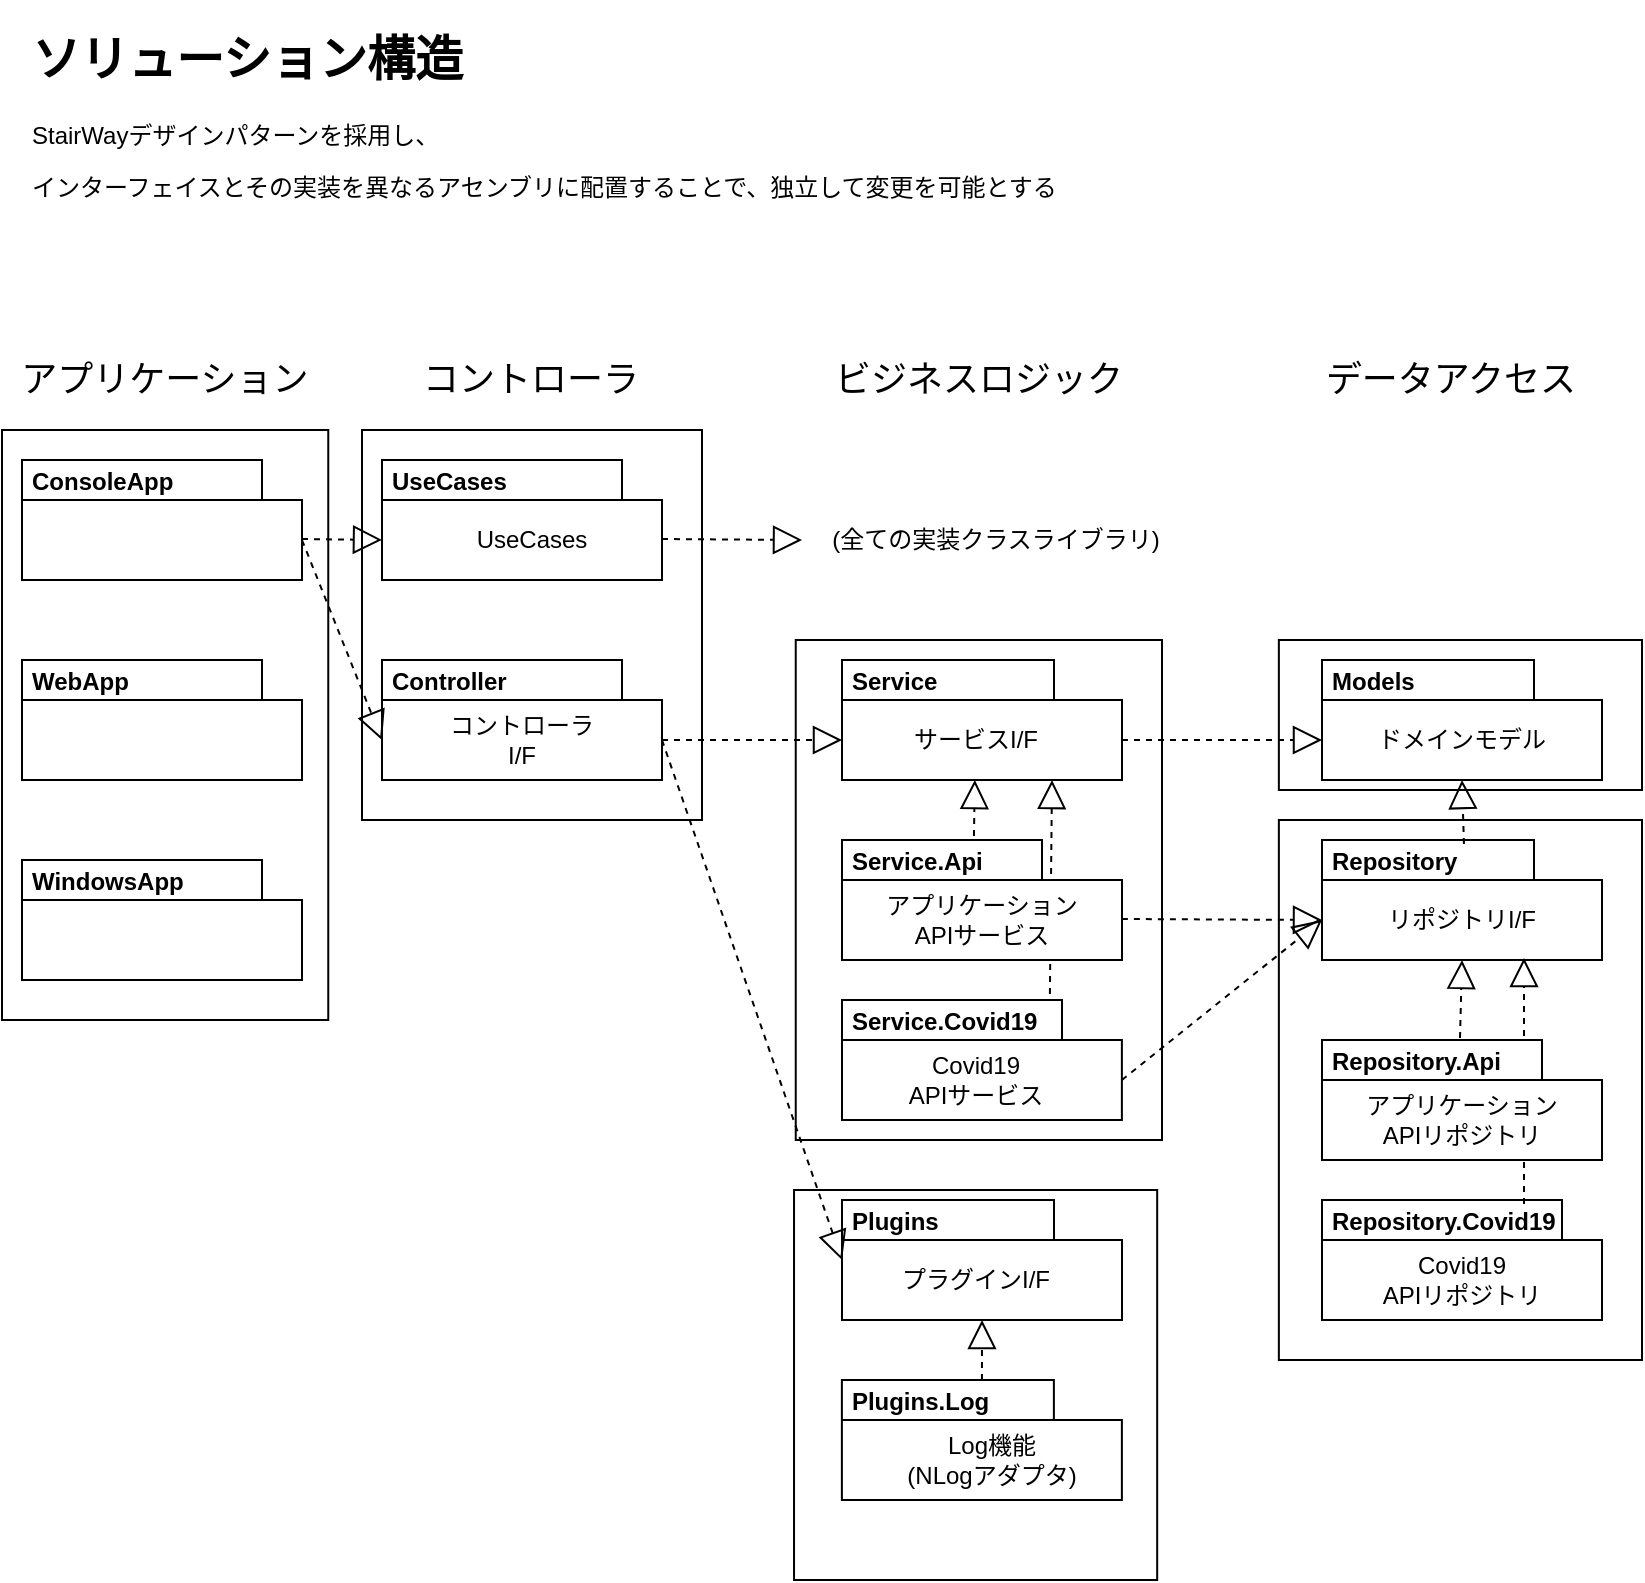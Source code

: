 <mxfile version="20.3.0" type="device" pages="5"><diagram id="CVfWBbihMc4qUGPDFLDg" name="Solution"><mxGraphModel dx="1422" dy="865" grid="1" gridSize="10" guides="1" tooltips="1" connect="1" arrows="1" fold="1" page="1" pageScale="1" pageWidth="827" pageHeight="1169" math="0" shadow="0"><root><mxCell id="4a_JY1OpyCybUqOFj23t-0"/><mxCell id="4a_JY1OpyCybUqOFj23t-1" parent="4a_JY1OpyCybUqOFj23t-0"/><mxCell id="VbVltlejrLRHrprFj22p-38" value="" style="rounded=0;whiteSpace=wrap;html=1;" parent="4a_JY1OpyCybUqOFj23t-1" vertex="1"><mxGeometry y="225" width="163.13" height="295" as="geometry"/></mxCell><mxCell id="VbVltlejrLRHrprFj22p-37" value="" style="rounded=0;whiteSpace=wrap;html=1;" parent="4a_JY1OpyCybUqOFj23t-1" vertex="1"><mxGeometry x="180" y="225" width="170" height="195" as="geometry"/></mxCell><mxCell id="VbVltlejrLRHrprFj22p-36" value="" style="rounded=0;whiteSpace=wrap;html=1;" parent="4a_JY1OpyCybUqOFj23t-1" vertex="1"><mxGeometry x="638.43" y="330" width="181.57" height="75" as="geometry"/></mxCell><mxCell id="VbVltlejrLRHrprFj22p-35" value="" style="rounded=0;whiteSpace=wrap;html=1;" parent="4a_JY1OpyCybUqOFj23t-1" vertex="1"><mxGeometry x="396.02" y="605" width="181.57" height="195" as="geometry"/></mxCell><mxCell id="VbVltlejrLRHrprFj22p-34" value="" style="rounded=0;whiteSpace=wrap;html=1;" parent="4a_JY1OpyCybUqOFj23t-1" vertex="1"><mxGeometry x="638.43" y="420" width="181.57" height="270" as="geometry"/></mxCell><mxCell id="VbVltlejrLRHrprFj22p-33" value="" style="rounded=0;whiteSpace=wrap;html=1;" parent="4a_JY1OpyCybUqOFj23t-1" vertex="1"><mxGeometry x="396.87" y="330" width="183.13" height="250" as="geometry"/></mxCell><mxCell id="w99aPFqhCIBnIL8ZS8Le-0" value="" style="shape=folder;fontStyle=1;spacingTop=10;tabWidth=106;tabHeight=20;tabPosition=left;html=1;" parent="4a_JY1OpyCybUqOFj23t-1" vertex="1"><mxGeometry x="420" y="340" width="140" height="60" as="geometry"/></mxCell><mxCell id="w99aPFqhCIBnIL8ZS8Le-1" value="Service" style="text;align=left;fontStyle=1;verticalAlign=middle;spacingLeft=3;spacingRight=3;strokeColor=none;rotatable=0;points=[[0,0.5],[1,0.5]];portConstraint=eastwest;" parent="4a_JY1OpyCybUqOFj23t-1" vertex="1"><mxGeometry x="420" y="340" width="96.87" height="20" as="geometry"/></mxCell><mxCell id="w99aPFqhCIBnIL8ZS8Le-2" value="" style="shape=folder;fontStyle=1;spacingTop=10;tabWidth=120;tabHeight=20;tabPosition=left;html=1;" parent="4a_JY1OpyCybUqOFj23t-1" vertex="1"><mxGeometry x="190" y="340" width="140" height="60" as="geometry"/></mxCell><mxCell id="w99aPFqhCIBnIL8ZS8Le-3" value="Controller" style="text;align=left;fontStyle=1;verticalAlign=middle;spacingLeft=3;spacingRight=3;strokeColor=none;rotatable=0;points=[[0,0.5],[1,0.5]];portConstraint=eastwest;" parent="4a_JY1OpyCybUqOFj23t-1" vertex="1"><mxGeometry x="190" y="340" width="96.87" height="20" as="geometry"/></mxCell><mxCell id="XS3hZqE4jG2j6KmFFTCg-0" value="" style="shape=folder;fontStyle=1;spacingTop=10;tabWidth=106;tabHeight=20;tabPosition=left;html=1;" parent="4a_JY1OpyCybUqOFj23t-1" vertex="1"><mxGeometry x="660" y="430" width="140" height="60" as="geometry"/></mxCell><mxCell id="XS3hZqE4jG2j6KmFFTCg-1" value="Repository" style="text;align=left;fontStyle=1;verticalAlign=middle;spacingLeft=3;spacingRight=3;strokeColor=none;rotatable=0;points=[[0,0.5],[1,0.5]];portConstraint=eastwest;" parent="4a_JY1OpyCybUqOFj23t-1" vertex="1"><mxGeometry x="660" y="430" width="96.87" height="20" as="geometry"/></mxCell><mxCell id="r8T7A6G1z8AMvpsxJ_Ap-6" value="" style="endArrow=block;dashed=1;endFill=0;endSize=12;html=1;exitX=0;exitY=0;exitDx=140;exitDy=40;exitPerimeter=0;entryX=0;entryY=0;entryDx=0;entryDy=40;entryPerimeter=0;" parent="4a_JY1OpyCybUqOFj23t-1" source="w99aPFqhCIBnIL8ZS8Le-2" target="w99aPFqhCIBnIL8ZS8Le-0" edge="1"><mxGeometry width="160" relative="1" as="geometry"><mxPoint x="500" y="580" as="sourcePoint"/><mxPoint x="660" y="580" as="targetPoint"/></mxGeometry></mxCell><mxCell id="rv-qK8tmBDqp-lNyvOkd-0" value="" style="shape=folder;fontStyle=1;spacingTop=10;tabWidth=120;tabHeight=20;tabPosition=left;html=1;" parent="4a_JY1OpyCybUqOFj23t-1" vertex="1"><mxGeometry x="190" y="240" width="140" height="60" as="geometry"/></mxCell><mxCell id="rv-qK8tmBDqp-lNyvOkd-1" value="UseCases" style="text;align=left;fontStyle=1;verticalAlign=middle;spacingLeft=3;spacingRight=3;strokeColor=none;rotatable=0;points=[[0,0.5],[1,0.5]];portConstraint=eastwest;" parent="4a_JY1OpyCybUqOFj23t-1" vertex="1"><mxGeometry x="190" y="240" width="96.87" height="20" as="geometry"/></mxCell><mxCell id="rv-qK8tmBDqp-lNyvOkd-6" value="" style="endArrow=block;dashed=1;endFill=0;endSize=12;html=1;entryX=0.5;entryY=1;entryDx=0;entryDy=0;exitX=0.733;exitY=-0.1;exitDx=0;exitDy=0;exitPerimeter=0;" parent="4a_JY1OpyCybUqOFj23t-1" source="w99aPFqhCIBnIL8ZS8Le-5" edge="1"><mxGeometry width="160" relative="1" as="geometry"><mxPoint x="486.372" y="460" as="sourcePoint"/><mxPoint x="486.42" y="400" as="targetPoint"/></mxGeometry></mxCell><mxCell id="rv-qK8tmBDqp-lNyvOkd-10" value="" style="endArrow=block;dashed=1;endFill=0;endSize=12;html=1;exitX=0.46;exitY=-0.05;exitDx=0;exitDy=0;exitPerimeter=0;entryX=0.5;entryY=1;entryDx=0;entryDy=0;entryPerimeter=0;" parent="4a_JY1OpyCybUqOFj23t-1" source="XS3hZqE4jG2j6KmFFTCg-3" target="XS3hZqE4jG2j6KmFFTCg-0" edge="1"><mxGeometry width="160" relative="1" as="geometry"><mxPoint x="729.5" y="559.5" as="sourcePoint"/><mxPoint x="730" y="520" as="targetPoint"/></mxGeometry></mxCell><mxCell id="rv-qK8tmBDqp-lNyvOkd-11" value="" style="shape=folder;fontStyle=1;spacingTop=10;tabWidth=120;tabHeight=20;tabPosition=left;html=1;" parent="4a_JY1OpyCybUqOFj23t-1" vertex="1"><mxGeometry x="10" y="240" width="140" height="60" as="geometry"/></mxCell><mxCell id="rv-qK8tmBDqp-lNyvOkd-12" value="ConsoleApp" style="text;align=left;fontStyle=1;verticalAlign=middle;spacingLeft=3;spacingRight=3;strokeColor=none;rotatable=0;points=[[0,0.5],[1,0.5]];portConstraint=eastwest;" parent="4a_JY1OpyCybUqOFj23t-1" vertex="1"><mxGeometry x="10" y="240" width="96.87" height="20" as="geometry"/></mxCell><mxCell id="rv-qK8tmBDqp-lNyvOkd-14" value="" style="shape=folder;fontStyle=1;spacingTop=10;tabWidth=110;tabHeight=20;tabPosition=left;html=1;" parent="4a_JY1OpyCybUqOFj23t-1" vertex="1"><mxGeometry x="420" y="510" width="139.94" height="60" as="geometry"/></mxCell><mxCell id="rv-qK8tmBDqp-lNyvOkd-15" value="Service.Covid19" style="text;align=left;fontStyle=1;verticalAlign=middle;spacingLeft=3;spacingRight=3;strokeColor=none;rotatable=0;points=[[0,0.5],[1,0.5]];portConstraint=eastwest;" parent="4a_JY1OpyCybUqOFj23t-1" vertex="1"><mxGeometry x="420" y="510" width="150" height="20" as="geometry"/></mxCell><mxCell id="rv-qK8tmBDqp-lNyvOkd-18" value="" style="shape=folder;fontStyle=1;spacingTop=10;tabWidth=106;tabHeight=20;tabPosition=left;html=1;" parent="4a_JY1OpyCybUqOFj23t-1" vertex="1"><mxGeometry x="660" y="340" width="140" height="60" as="geometry"/></mxCell><mxCell id="rv-qK8tmBDqp-lNyvOkd-19" value="Models" style="text;align=left;fontStyle=1;verticalAlign=middle;spacingLeft=3;spacingRight=3;strokeColor=none;rotatable=0;points=[[0,0.5],[1,0.5]];portConstraint=eastwest;" parent="4a_JY1OpyCybUqOFj23t-1" vertex="1"><mxGeometry x="660" y="340" width="96.87" height="20" as="geometry"/></mxCell><mxCell id="VbVltlejrLRHrprFj22p-1" value="" style="shape=folder;fontStyle=1;spacingTop=10;tabWidth=120;tabHeight=20;tabPosition=left;html=1;" parent="4a_JY1OpyCybUqOFj23t-1" vertex="1"><mxGeometry x="10" y="340" width="140" height="60" as="geometry"/></mxCell><mxCell id="VbVltlejrLRHrprFj22p-2" value="WebApp" style="text;align=left;fontStyle=1;verticalAlign=middle;spacingLeft=3;spacingRight=3;strokeColor=none;rotatable=0;points=[[0,0.5],[1,0.5]];portConstraint=eastwest;" parent="4a_JY1OpyCybUqOFj23t-1" vertex="1"><mxGeometry x="10" y="340" width="96.87" height="20" as="geometry"/></mxCell><mxCell id="VbVltlejrLRHrprFj22p-3" value="" style="shape=folder;fontStyle=1;spacingTop=10;tabWidth=120;tabHeight=20;tabPosition=left;html=1;" parent="4a_JY1OpyCybUqOFj23t-1" vertex="1"><mxGeometry x="10" y="440" width="140" height="60" as="geometry"/></mxCell><mxCell id="VbVltlejrLRHrprFj22p-4" value="WindowsApp" style="text;align=left;fontStyle=1;verticalAlign=middle;spacingLeft=3;spacingRight=3;strokeColor=none;rotatable=0;points=[[0,0.5],[1,0.5]];portConstraint=eastwest;" parent="4a_JY1OpyCybUqOFj23t-1" vertex="1"><mxGeometry x="10" y="440" width="96.87" height="20" as="geometry"/></mxCell><mxCell id="VbVltlejrLRHrprFj22p-6" value="UseCases" style="text;html=1;strokeColor=none;fillColor=none;align=center;verticalAlign=middle;whiteSpace=wrap;rounded=0;" parent="4a_JY1OpyCybUqOFj23t-1" vertex="1"><mxGeometry x="220" y="270" width="90" height="20" as="geometry"/></mxCell><mxCell id="VbVltlejrLRHrprFj22p-7" value="コントローラI/F" style="text;html=1;strokeColor=none;fillColor=none;align=center;verticalAlign=middle;whiteSpace=wrap;rounded=0;" parent="4a_JY1OpyCybUqOFj23t-1" vertex="1"><mxGeometry x="220" y="370" width="80" height="20" as="geometry"/></mxCell><mxCell id="VbVltlejrLRHrprFj22p-8" value="サービスI/F" style="text;html=1;strokeColor=none;fillColor=none;align=center;verticalAlign=middle;whiteSpace=wrap;rounded=0;" parent="4a_JY1OpyCybUqOFj23t-1" vertex="1"><mxGeometry x="446.87" y="370" width="80" height="20" as="geometry"/></mxCell><mxCell id="VbVltlejrLRHrprFj22p-10" value="Covid19&lt;br&gt;APIサービス" style="text;html=1;strokeColor=none;fillColor=none;align=center;verticalAlign=middle;whiteSpace=wrap;rounded=0;" parent="4a_JY1OpyCybUqOFj23t-1" vertex="1"><mxGeometry x="446.81" y="540" width="80" height="20" as="geometry"/></mxCell><mxCell id="VbVltlejrLRHrprFj22p-11" value="リポジトリI/F" style="text;html=1;strokeColor=none;fillColor=none;align=center;verticalAlign=middle;whiteSpace=wrap;rounded=0;" parent="4a_JY1OpyCybUqOFj23t-1" vertex="1"><mxGeometry x="690" y="460" width="80" height="20" as="geometry"/></mxCell><mxCell id="VbVltlejrLRHrprFj22p-12" value="" style="endArrow=block;dashed=1;endFill=0;endSize=12;html=1;entryX=0.75;entryY=1;entryDx=0;entryDy=0;exitX=0.693;exitY=-0.15;exitDx=0;exitDy=0;exitPerimeter=0;entryPerimeter=0;" parent="4a_JY1OpyCybUqOFj23t-1" source="rv-qK8tmBDqp-lNyvOkd-15" target="w99aPFqhCIBnIL8ZS8Le-0" edge="1"><mxGeometry width="160" relative="1" as="geometry"><mxPoint x="320" y="520" as="sourcePoint"/><mxPoint x="320.45" y="492" as="targetPoint"/></mxGeometry></mxCell><mxCell id="VbVltlejrLRHrprFj22p-13" value="" style="group" parent="4a_JY1OpyCybUqOFj23t-1" vertex="1" connectable="0"><mxGeometry x="420" y="430" width="140" height="60" as="geometry"/></mxCell><mxCell id="w99aPFqhCIBnIL8ZS8Le-4" value="" style="shape=folder;fontStyle=1;spacingTop=10;tabWidth=100;tabHeight=20;tabPosition=left;html=1;" parent="VbVltlejrLRHrprFj22p-13" vertex="1"><mxGeometry width="140" height="60" as="geometry"/></mxCell><mxCell id="w99aPFqhCIBnIL8ZS8Le-5" value="Service.Api" style="text;align=left;fontStyle=1;verticalAlign=middle;spacingLeft=3;spacingRight=3;strokeColor=none;rotatable=0;points=[[0,0.5],[1,0.5]];portConstraint=eastwest;" parent="VbVltlejrLRHrprFj22p-13" vertex="1"><mxGeometry width="90" height="20" as="geometry"/></mxCell><mxCell id="VbVltlejrLRHrprFj22p-9" value="アプリケーション&lt;br&gt;APIサービス" style="text;html=1;strokeColor=none;fillColor=none;align=center;verticalAlign=middle;whiteSpace=wrap;rounded=0;" parent="VbVltlejrLRHrprFj22p-13" vertex="1"><mxGeometry y="30" width="140" height="20" as="geometry"/></mxCell><mxCell id="VbVltlejrLRHrprFj22p-14" value="" style="endArrow=block;dashed=1;endFill=0;endSize=12;html=1;exitX=0.507;exitY=0.033;exitDx=0;exitDy=0;exitPerimeter=0;entryX=0.5;entryY=1;entryDx=0;entryDy=0;entryPerimeter=0;" parent="4a_JY1OpyCybUqOFj23t-1" source="XS3hZqE4jG2j6KmFFTCg-0" target="rv-qK8tmBDqp-lNyvOkd-18" edge="1"><mxGeometry width="160" relative="1" as="geometry"><mxPoint x="820" y="380" as="sourcePoint"/><mxPoint x="821" y="341" as="targetPoint"/></mxGeometry></mxCell><mxCell id="VbVltlejrLRHrprFj22p-15" value="ドメインモデル" style="text;html=1;strokeColor=none;fillColor=none;align=center;verticalAlign=middle;whiteSpace=wrap;rounded=0;" parent="4a_JY1OpyCybUqOFj23t-1" vertex="1"><mxGeometry x="680" y="370" width="100" height="20" as="geometry"/></mxCell><mxCell id="VbVltlejrLRHrprFj22p-16" value="" style="endArrow=block;dashed=1;endFill=0;endSize=12;html=1;exitX=0;exitY=0;exitDx=140;exitDy=40;exitPerimeter=0;entryX=0;entryY=0;entryDx=0;entryDy=40;entryPerimeter=0;" parent="4a_JY1OpyCybUqOFj23t-1" target="XS3hZqE4jG2j6KmFFTCg-0" edge="1"><mxGeometry width="160" relative="1" as="geometry"><mxPoint x="559.94" y="469.5" as="sourcePoint"/><mxPoint x="649.94" y="469.5" as="targetPoint"/></mxGeometry></mxCell><mxCell id="VbVltlejrLRHrprFj22p-17" value="" style="endArrow=block;dashed=1;endFill=0;endSize=12;html=1;exitX=0;exitY=0;exitDx=139.94;exitDy=40;exitPerimeter=0;entryX=0;entryY=0;entryDx=0;entryDy=40;entryPerimeter=0;" parent="4a_JY1OpyCybUqOFj23t-1" source="rv-qK8tmBDqp-lNyvOkd-14" target="XS3hZqE4jG2j6KmFFTCg-0" edge="1"><mxGeometry width="160" relative="1" as="geometry"><mxPoint x="560" y="549.5" as="sourcePoint"/><mxPoint x="660.06" y="550" as="targetPoint"/></mxGeometry></mxCell><mxCell id="VbVltlejrLRHrprFj22p-18" value="" style="endArrow=block;dashed=1;endFill=0;endSize=12;html=1;entryX=0;entryY=0;entryDx=0;entryDy=40;entryPerimeter=0;" parent="4a_JY1OpyCybUqOFj23t-1" target="rv-qK8tmBDqp-lNyvOkd-18" edge="1"><mxGeometry width="160" relative="1" as="geometry"><mxPoint x="560" y="380" as="sourcePoint"/><mxPoint x="650" y="379.5" as="targetPoint"/></mxGeometry></mxCell><mxCell id="VbVltlejrLRHrprFj22p-19" value="" style="shape=folder;fontStyle=1;spacingTop=10;tabWidth=106;tabHeight=20;tabPosition=left;html=1;" parent="4a_JY1OpyCybUqOFj23t-1" vertex="1"><mxGeometry x="420" y="610" width="140" height="60" as="geometry"/></mxCell><mxCell id="VbVltlejrLRHrprFj22p-20" value="Plugins" style="text;align=left;fontStyle=1;verticalAlign=middle;spacingLeft=3;spacingRight=3;strokeColor=none;rotatable=0;points=[[0,0.5],[1,0.5]];portConstraint=eastwest;" parent="4a_JY1OpyCybUqOFj23t-1" vertex="1"><mxGeometry x="420" y="610" width="96.87" height="20" as="geometry"/></mxCell><mxCell id="VbVltlejrLRHrprFj22p-21" value="プラグインI/F" style="text;html=1;strokeColor=none;fillColor=none;align=center;verticalAlign=middle;whiteSpace=wrap;rounded=0;" parent="4a_JY1OpyCybUqOFj23t-1" vertex="1"><mxGeometry x="446.87" y="640" width="80" height="20" as="geometry"/></mxCell><mxCell id="VbVltlejrLRHrprFj22p-22" value="" style="shape=folder;fontStyle=1;spacingTop=10;tabWidth=106;tabHeight=20;tabPosition=left;html=1;" parent="4a_JY1OpyCybUqOFj23t-1" vertex="1"><mxGeometry x="419.94" y="700" width="140" height="60" as="geometry"/></mxCell><mxCell id="VbVltlejrLRHrprFj22p-23" value="Plugins.Log" style="text;align=left;fontStyle=1;verticalAlign=middle;spacingLeft=3;spacingRight=3;strokeColor=none;rotatable=0;points=[[0,0.5],[1,0.5]];portConstraint=eastwest;" parent="4a_JY1OpyCybUqOFj23t-1" vertex="1"><mxGeometry x="419.94" y="700" width="96.87" height="20" as="geometry"/></mxCell><mxCell id="VbVltlejrLRHrprFj22p-24" value="Log機能&lt;br&gt;(NLogアダプタ)" style="text;html=1;strokeColor=none;fillColor=none;align=center;verticalAlign=middle;whiteSpace=wrap;rounded=0;" parent="4a_JY1OpyCybUqOFj23t-1" vertex="1"><mxGeometry x="440" y="730" width="110" height="20" as="geometry"/></mxCell><mxCell id="VbVltlejrLRHrprFj22p-25" value="" style="shape=folder;fontStyle=1;spacingTop=10;tabWidth=120;tabHeight=20;tabPosition=left;html=1;" parent="4a_JY1OpyCybUqOFj23t-1" vertex="1"><mxGeometry x="660" y="610" width="140" height="60" as="geometry"/></mxCell><mxCell id="VbVltlejrLRHrprFj22p-26" value="Repository.Covid19" style="text;align=left;fontStyle=1;verticalAlign=middle;spacingLeft=3;spacingRight=3;strokeColor=none;rotatable=0;points=[[0,0.5],[1,0.5]];portConstraint=eastwest;" parent="4a_JY1OpyCybUqOFj23t-1" vertex="1"><mxGeometry x="660" y="610" width="130" height="20" as="geometry"/></mxCell><mxCell id="VbVltlejrLRHrprFj22p-27" value="" style="endArrow=block;dashed=1;endFill=0;endSize=12;html=1;exitX=0;exitY=0;exitDx=140;exitDy=40;exitPerimeter=0;entryX=0;entryY=0;entryDx=0;entryDy=30;entryPerimeter=0;" parent="4a_JY1OpyCybUqOFj23t-1" source="w99aPFqhCIBnIL8ZS8Le-2" target="VbVltlejrLRHrprFj22p-19" edge="1"><mxGeometry width="160" relative="1" as="geometry"><mxPoint x="340" y="450" as="sourcePoint"/><mxPoint x="430" y="450" as="targetPoint"/></mxGeometry></mxCell><mxCell id="VbVltlejrLRHrprFj22p-28" value="" style="endArrow=block;dashed=1;endFill=0;endSize=12;html=1;entryX=0.5;entryY=1;entryDx=0;entryDy=0;exitX=0.723;exitY=0;exitDx=0;exitDy=0;exitPerimeter=0;entryPerimeter=0;" parent="4a_JY1OpyCybUqOFj23t-1" source="VbVltlejrLRHrprFj22p-23" target="VbVltlejrLRHrprFj22p-19" edge="1"><mxGeometry width="160" relative="1" as="geometry"><mxPoint x="270" y="620" as="sourcePoint"/><mxPoint x="270.45" y="592" as="targetPoint"/></mxGeometry></mxCell><mxCell id="VbVltlejrLRHrprFj22p-29" value="" style="endArrow=block;dashed=1;endFill=0;endSize=12;html=1;exitX=0.777;exitY=0.1;exitDx=0;exitDy=0;exitPerimeter=0;" parent="4a_JY1OpyCybUqOFj23t-1" source="VbVltlejrLRHrprFj22p-26" edge="1"><mxGeometry width="160" relative="1" as="geometry"><mxPoint x="610" y="490" as="sourcePoint"/><mxPoint x="761" y="489" as="targetPoint"/></mxGeometry></mxCell><mxCell id="VbVltlejrLRHrprFj22p-30" value="" style="group" parent="4a_JY1OpyCybUqOFj23t-1" vertex="1" connectable="0"><mxGeometry x="660" y="530" width="150" height="60" as="geometry"/></mxCell><mxCell id="XS3hZqE4jG2j6KmFFTCg-2" value="" style="shape=folder;fontStyle=1;spacingTop=10;tabWidth=110;tabHeight=20;tabPosition=left;html=1;" parent="VbVltlejrLRHrprFj22p-30" vertex="1"><mxGeometry width="140" height="60" as="geometry"/></mxCell><mxCell id="XS3hZqE4jG2j6KmFFTCg-3" value="Repository.Api" style="text;align=left;fontStyle=1;verticalAlign=middle;spacingLeft=3;spacingRight=3;strokeColor=none;rotatable=0;points=[[0,0.5],[1,0.5]];portConstraint=eastwest;" parent="VbVltlejrLRHrprFj22p-30" vertex="1"><mxGeometry width="150" height="20" as="geometry"/></mxCell><mxCell id="VbVltlejrLRHrprFj22p-31" value="アプリケーション&lt;br&gt;APIリポジトリ" style="text;html=1;strokeColor=none;fillColor=none;align=center;verticalAlign=middle;whiteSpace=wrap;rounded=0;" parent="VbVltlejrLRHrprFj22p-30" vertex="1"><mxGeometry x="20" y="30" width="100" height="20" as="geometry"/></mxCell><mxCell id="VbVltlejrLRHrprFj22p-32" value="Covid19&lt;br&gt;APIリポジトリ" style="text;html=1;strokeColor=none;fillColor=none;align=center;verticalAlign=middle;whiteSpace=wrap;rounded=0;" parent="4a_JY1OpyCybUqOFj23t-1" vertex="1"><mxGeometry x="680" y="640" width="100" height="20" as="geometry"/></mxCell><mxCell id="VbVltlejrLRHrprFj22p-39" value="&lt;font style=&quot;font-size: 18px&quot;&gt;アプリケーション&lt;/font&gt;" style="text;html=1;strokeColor=none;fillColor=none;align=center;verticalAlign=middle;whiteSpace=wrap;rounded=0;" parent="4a_JY1OpyCybUqOFj23t-1" vertex="1"><mxGeometry y="190" width="163.43" height="20" as="geometry"/></mxCell><mxCell id="VbVltlejrLRHrprFj22p-40" value="&lt;span style=&quot;font-size: 18px&quot;&gt;コントローラ&lt;/span&gt;" style="text;html=1;strokeColor=none;fillColor=none;align=center;verticalAlign=middle;whiteSpace=wrap;rounded=0;" parent="4a_JY1OpyCybUqOFj23t-1" vertex="1"><mxGeometry x="183.28" y="190" width="163.43" height="20" as="geometry"/></mxCell><mxCell id="VbVltlejrLRHrprFj22p-41" value="&lt;span style=&quot;font-size: 18px&quot;&gt;ビジネスロジック&lt;/span&gt;" style="text;html=1;strokeColor=none;fillColor=none;align=center;verticalAlign=middle;whiteSpace=wrap;rounded=0;" parent="4a_JY1OpyCybUqOFj23t-1" vertex="1"><mxGeometry x="406.57" y="190" width="163.43" height="20" as="geometry"/></mxCell><mxCell id="VbVltlejrLRHrprFj22p-42" value="&lt;span style=&quot;font-size: 18px&quot;&gt;データアクセス&lt;/span&gt;" style="text;html=1;strokeColor=none;fillColor=none;align=center;verticalAlign=middle;whiteSpace=wrap;rounded=0;" parent="4a_JY1OpyCybUqOFj23t-1" vertex="1"><mxGeometry x="643.28" y="190" width="163.43" height="20" as="geometry"/></mxCell><mxCell id="VbVltlejrLRHrprFj22p-43" value="" style="endArrow=block;dashed=1;endFill=0;endSize=12;html=1;" parent="4a_JY1OpyCybUqOFj23t-1" edge="1"><mxGeometry width="160" relative="1" as="geometry"><mxPoint x="330" y="279.5" as="sourcePoint"/><mxPoint x="400" y="280" as="targetPoint"/></mxGeometry></mxCell><mxCell id="VbVltlejrLRHrprFj22p-44" value="(全ての実装クラスライブラリ)" style="text;html=1;strokeColor=none;fillColor=none;align=center;verticalAlign=middle;whiteSpace=wrap;rounded=0;" parent="4a_JY1OpyCybUqOFj23t-1" vertex="1"><mxGeometry x="396.87" y="270" width="200.06" height="20" as="geometry"/></mxCell><mxCell id="VbVltlejrLRHrprFj22p-45" value="" style="endArrow=block;dashed=1;endFill=0;endSize=12;html=1;" parent="4a_JY1OpyCybUqOFj23t-1" edge="1"><mxGeometry width="160" relative="1" as="geometry"><mxPoint x="150" y="279.5" as="sourcePoint"/><mxPoint x="190" y="280" as="targetPoint"/></mxGeometry></mxCell><mxCell id="VbVltlejrLRHrprFj22p-46" value="" style="endArrow=block;dashed=1;endFill=0;endSize=12;html=1;exitX=0;exitY=0;exitDx=140;exitDy=40;exitPerimeter=0;entryX=0;entryY=0;entryDx=0;entryDy=40;entryPerimeter=0;" parent="4a_JY1OpyCybUqOFj23t-1" source="rv-qK8tmBDqp-lNyvOkd-11" target="w99aPFqhCIBnIL8ZS8Le-2" edge="1"><mxGeometry width="160" relative="1" as="geometry"><mxPoint x="990" y="290" as="sourcePoint"/><mxPoint x="1030" y="290.5" as="targetPoint"/></mxGeometry></mxCell><mxCell id="VbVltlejrLRHrprFj22p-47" value="&lt;h1&gt;ソリューション構造&lt;/h1&gt;&lt;p&gt;StairWayデザインパターンを採用し、&lt;/p&gt;&lt;p&gt;インターフェイスとその実装を異なるアセンブリに配置することで、独立して変更を可能とする&lt;/p&gt;" style="text;html=1;strokeColor=none;fillColor=none;spacing=5;spacingTop=-20;whiteSpace=wrap;overflow=hidden;rounded=0;" parent="4a_JY1OpyCybUqOFj23t-1" vertex="1"><mxGeometry x="10" y="20" width="730" height="120" as="geometry"/></mxCell></root></mxGraphModel></diagram><diagram id="8bkRWyzsAi3jrrrC1ykb" name="Presentations"><mxGraphModel dx="1422" dy="865" grid="1" gridSize="10" guides="1" tooltips="1" connect="1" arrows="1" fold="1" page="1" pageScale="1" pageWidth="827" pageHeight="1169" math="0" shadow="0"><root><mxCell id="0"/><mxCell id="1" parent="0"/></root></mxGraphModel></diagram><diagram id="Xnf1JzRExoemYIaNgfK6" name="Applications"><mxGraphModel dx="1422" dy="865" grid="1" gridSize="10" guides="1" tooltips="1" connect="1" arrows="1" fold="1" page="1" pageScale="1" pageWidth="827" pageHeight="1169" math="0" shadow="0"><root><mxCell id="0"/><mxCell id="1" parent="0"/></root></mxGraphModel></diagram><diagram id="Fn5hVj5UIZqfwmB91jnE" name="Domains"><mxGraphModel dx="1422" dy="865" grid="1" gridSize="10" guides="1" tooltips="1" connect="1" arrows="1" fold="1" page="1" pageScale="1" pageWidth="827" pageHeight="1169" math="0" shadow="0"><root><mxCell id="0"/><mxCell id="1" parent="0"/></root></mxGraphModel></diagram><diagram id="WIRdpzlU8OhMBEQbXlar" name="Infrastructures"><mxGraphModel dx="1422" dy="865" grid="1" gridSize="10" guides="1" tooltips="1" connect="1" arrows="1" fold="1" page="1" pageScale="1" pageWidth="827" pageHeight="1169" math="0" shadow="0"><root><mxCell id="0"/><mxCell id="1" parent="0"/></root></mxGraphModel></diagram></mxfile>